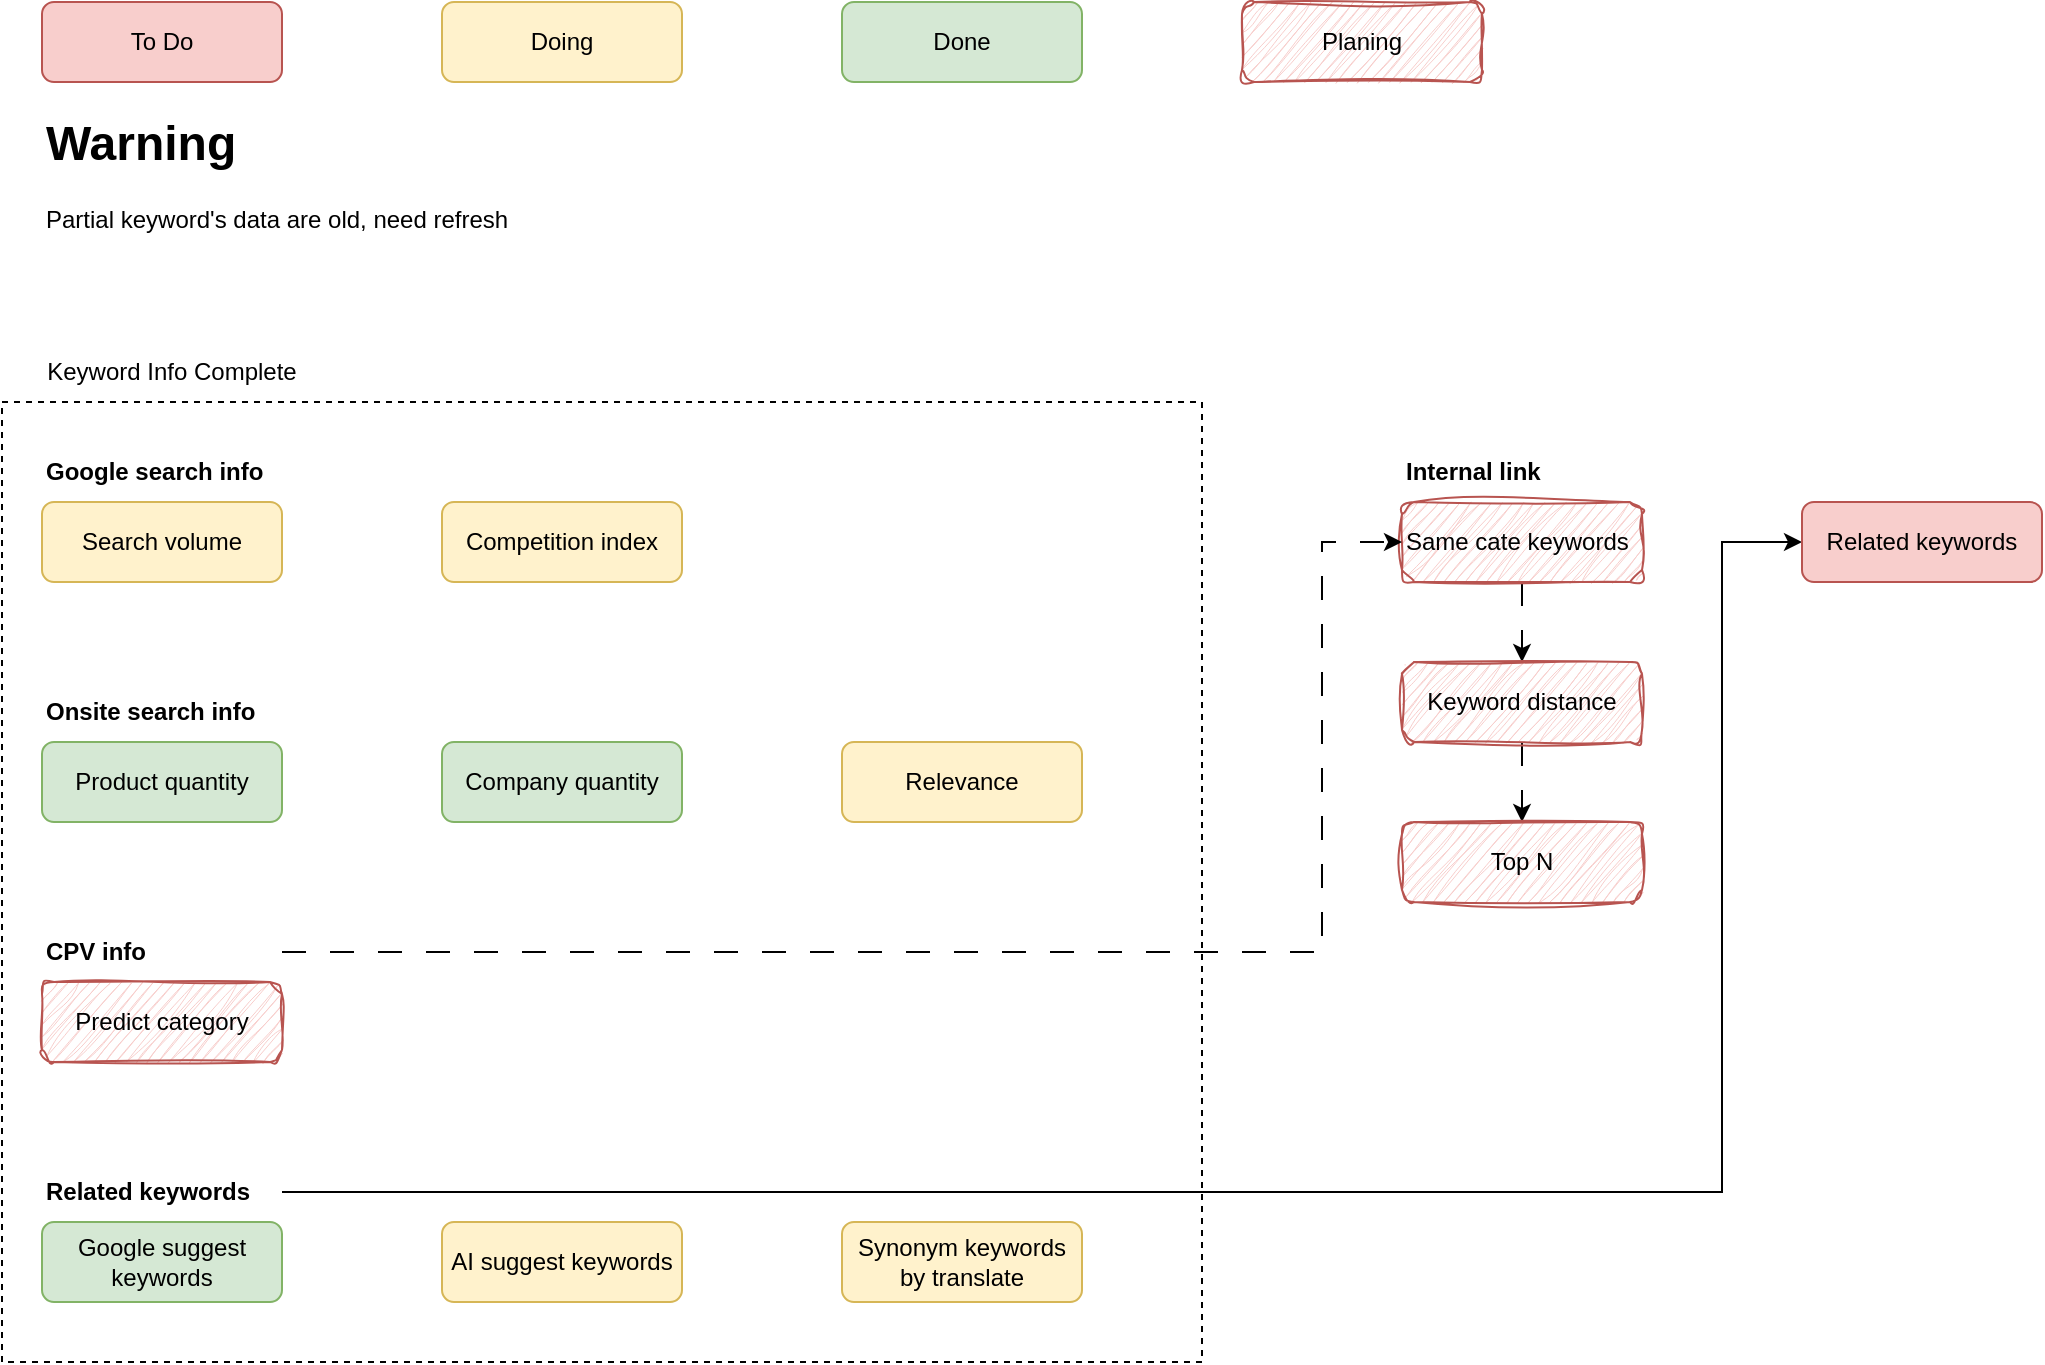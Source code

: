 <mxfile version="24.8.4">
  <diagram name="第 1 页" id="Ahy9z273mDnoItKWHtvz">
    <mxGraphModel dx="1417" dy="1823" grid="1" gridSize="10" guides="1" tooltips="1" connect="1" arrows="1" fold="1" page="1" pageScale="1" pageWidth="827" pageHeight="1169" math="0" shadow="0">
      <root>
        <mxCell id="0" />
        <mxCell id="1" parent="0" />
        <mxCell id="QLPklkZy8RkslpNxWZRx-1" value="" style="rounded=0;whiteSpace=wrap;html=1;fillColor=none;dashed=1;" vertex="1" parent="1">
          <mxGeometry x="60" y="80" width="600" height="480" as="geometry" />
        </mxCell>
        <mxCell id="ZgwYBRZ7Yv_oCQDFEMFJ-1" value="Search volume" style="rounded=1;whiteSpace=wrap;html=1;fillColor=#fff2cc;strokeColor=#d6b656;" parent="1" vertex="1">
          <mxGeometry x="80" y="130" width="120" height="40" as="geometry" />
        </mxCell>
        <mxCell id="ZgwYBRZ7Yv_oCQDFEMFJ-2" value="Google search info" style="text;html=1;align=left;verticalAlign=middle;whiteSpace=wrap;rounded=0;fontStyle=1" parent="1" vertex="1">
          <mxGeometry x="80" y="100" width="120" height="30" as="geometry" />
        </mxCell>
        <mxCell id="OpWzETZfZjG-gpqcdHy6-1" value="Google suggest keywords" style="rounded=1;whiteSpace=wrap;html=1;fillColor=#d5e8d4;strokeColor=#82b366;" parent="1" vertex="1">
          <mxGeometry x="80" y="490" width="120" height="40" as="geometry" />
        </mxCell>
        <mxCell id="OpWzETZfZjG-gpqcdHy6-23" style="edgeStyle=orthogonalEdgeStyle;rounded=0;orthogonalLoop=1;jettySize=auto;html=1;exitX=1;exitY=0.5;exitDx=0;exitDy=0;entryX=0;entryY=0.5;entryDx=0;entryDy=0;" parent="1" source="OpWzETZfZjG-gpqcdHy6-2" target="OpWzETZfZjG-gpqcdHy6-18" edge="1">
          <mxGeometry relative="1" as="geometry">
            <Array as="points">
              <mxPoint x="920" y="475" />
              <mxPoint x="920" y="150" />
            </Array>
          </mxGeometry>
        </mxCell>
        <mxCell id="OpWzETZfZjG-gpqcdHy6-2" value="Related keywords" style="text;html=1;align=left;verticalAlign=middle;whiteSpace=wrap;rounded=0;fontStyle=1" parent="1" vertex="1">
          <mxGeometry x="80" y="460" width="120" height="30" as="geometry" />
        </mxCell>
        <mxCell id="OpWzETZfZjG-gpqcdHy6-4" value="AI suggest keywords" style="rounded=1;whiteSpace=wrap;html=1;fillColor=#fff2cc;strokeColor=#d6b656;" parent="1" vertex="1">
          <mxGeometry x="280" y="490" width="120" height="40" as="geometry" />
        </mxCell>
        <mxCell id="OpWzETZfZjG-gpqcdHy6-30" style="edgeStyle=orthogonalEdgeStyle;rounded=0;orthogonalLoop=1;jettySize=auto;html=1;exitX=0.5;exitY=1;exitDx=0;exitDy=0;entryX=0.5;entryY=0;entryDx=0;entryDy=0;dashed=1;dashPattern=12 12;" parent="1" source="OpWzETZfZjG-gpqcdHy6-7" target="OpWzETZfZjG-gpqcdHy6-8" edge="1">
          <mxGeometry relative="1" as="geometry" />
        </mxCell>
        <mxCell id="OpWzETZfZjG-gpqcdHy6-7" value="Same cate keywords" style="rounded=1;whiteSpace=wrap;html=1;align=left;fillColor=#f8cecc;strokeColor=#b85450;sketch=1;curveFitting=1;jiggle=2;" parent="1" vertex="1">
          <mxGeometry x="760" y="130" width="120" height="40" as="geometry" />
        </mxCell>
        <mxCell id="OpWzETZfZjG-gpqcdHy6-31" style="edgeStyle=orthogonalEdgeStyle;rounded=0;orthogonalLoop=1;jettySize=auto;html=1;exitX=0.5;exitY=1;exitDx=0;exitDy=0;entryX=0.5;entryY=0;entryDx=0;entryDy=0;dashed=1;dashPattern=12 12;" parent="1" source="OpWzETZfZjG-gpqcdHy6-8" target="OpWzETZfZjG-gpqcdHy6-19" edge="1">
          <mxGeometry relative="1" as="geometry" />
        </mxCell>
        <mxCell id="OpWzETZfZjG-gpqcdHy6-8" value="Keyword distance" style="rounded=1;whiteSpace=wrap;html=1;sketch=1;curveFitting=1;jiggle=2;fillColor=#f8cecc;strokeColor=#b85450;" parent="1" vertex="1">
          <mxGeometry x="760" y="210" width="120" height="40" as="geometry" />
        </mxCell>
        <mxCell id="OpWzETZfZjG-gpqcdHy6-9" value="Competition index" style="rounded=1;whiteSpace=wrap;html=1;fillColor=#fff2cc;strokeColor=#d6b656;" parent="1" vertex="1">
          <mxGeometry x="280" y="130" width="120" height="40" as="geometry" />
        </mxCell>
        <mxCell id="OpWzETZfZjG-gpqcdHy6-11" value="Onsite search info" style="text;html=1;align=left;verticalAlign=middle;whiteSpace=wrap;rounded=0;fontStyle=1" parent="1" vertex="1">
          <mxGeometry x="80" y="220" width="110" height="30" as="geometry" />
        </mxCell>
        <mxCell id="OpWzETZfZjG-gpqcdHy6-12" value="Product quantity" style="rounded=1;whiteSpace=wrap;html=1;fillColor=#d5e8d4;strokeColor=#82b366;" parent="1" vertex="1">
          <mxGeometry x="80" y="250" width="120" height="40" as="geometry" />
        </mxCell>
        <mxCell id="OpWzETZfZjG-gpqcdHy6-13" value="Company quantity" style="rounded=1;whiteSpace=wrap;html=1;fillColor=#d5e8d4;strokeColor=#82b366;" parent="1" vertex="1">
          <mxGeometry x="280" y="250" width="120" height="40" as="geometry" />
        </mxCell>
        <mxCell id="OpWzETZfZjG-gpqcdHy6-14" value="Relevance" style="rounded=1;whiteSpace=wrap;html=1;fillColor=#fff2cc;strokeColor=#d6b656;" parent="1" vertex="1">
          <mxGeometry x="480" y="250" width="120" height="40" as="geometry" />
        </mxCell>
        <mxCell id="OpWzETZfZjG-gpqcdHy6-24" style="edgeStyle=orthogonalEdgeStyle;rounded=0;orthogonalLoop=1;jettySize=auto;html=1;entryX=0;entryY=0.5;entryDx=0;entryDy=0;align=left;dashed=1;dashPattern=12 12;" parent="1" source="OpWzETZfZjG-gpqcdHy6-15" target="OpWzETZfZjG-gpqcdHy6-7" edge="1">
          <mxGeometry relative="1" as="geometry">
            <Array as="points">
              <mxPoint x="720" y="355" />
              <mxPoint x="720" y="150" />
            </Array>
          </mxGeometry>
        </mxCell>
        <mxCell id="OpWzETZfZjG-gpqcdHy6-15" value="CPV info" style="text;html=1;align=left;verticalAlign=middle;whiteSpace=wrap;rounded=0;fillColor=none;fillStyle=auto;gradientColor=none;fontStyle=1" parent="1" vertex="1">
          <mxGeometry x="80" y="340" width="120" height="30" as="geometry" />
        </mxCell>
        <mxCell id="OpWzETZfZjG-gpqcdHy6-16" value="Predict category" style="rounded=1;whiteSpace=wrap;html=1;fillColor=#f8cecc;strokeColor=#b85450;sketch=1;curveFitting=1;jiggle=2;" parent="1" vertex="1">
          <mxGeometry x="80" y="370" width="120" height="40" as="geometry" />
        </mxCell>
        <mxCell id="OpWzETZfZjG-gpqcdHy6-17" value="Internal link" style="text;html=1;align=left;verticalAlign=middle;whiteSpace=wrap;rounded=0;fontStyle=1" parent="1" vertex="1">
          <mxGeometry x="760" y="100" width="110" height="30" as="geometry" />
        </mxCell>
        <mxCell id="OpWzETZfZjG-gpqcdHy6-18" value="Related keywords" style="rounded=1;whiteSpace=wrap;html=1;fillColor=#f8cecc;strokeColor=#b85450;" parent="1" vertex="1">
          <mxGeometry x="960" y="130" width="120" height="40" as="geometry" />
        </mxCell>
        <mxCell id="OpWzETZfZjG-gpqcdHy6-19" value="Top N" style="rounded=1;whiteSpace=wrap;html=1;sketch=1;curveFitting=1;jiggle=2;fillColor=#f8cecc;strokeColor=#b85450;" parent="1" vertex="1">
          <mxGeometry x="760" y="290" width="120" height="40" as="geometry" />
        </mxCell>
        <mxCell id="OpWzETZfZjG-gpqcdHy6-25" value="Doing" style="rounded=1;whiteSpace=wrap;html=1;fillColor=#fff2cc;strokeColor=#d6b656;" parent="1" vertex="1">
          <mxGeometry x="280" y="-120" width="120" height="40" as="geometry" />
        </mxCell>
        <mxCell id="OpWzETZfZjG-gpqcdHy6-26" value="To Do" style="rounded=1;whiteSpace=wrap;html=1;fillColor=#f8cecc;strokeColor=#b85450;" parent="1" vertex="1">
          <mxGeometry x="80" y="-120" width="120" height="40" as="geometry" />
        </mxCell>
        <mxCell id="OpWzETZfZjG-gpqcdHy6-27" value="Done" style="rounded=1;whiteSpace=wrap;html=1;fillColor=#d5e8d4;strokeColor=#82b366;" parent="1" vertex="1">
          <mxGeometry x="480" y="-120" width="120" height="40" as="geometry" />
        </mxCell>
        <mxCell id="OpWzETZfZjG-gpqcdHy6-28" value="Planing" style="rounded=1;whiteSpace=wrap;html=1;align=center;fillColor=#f8cecc;strokeColor=#b85450;sketch=1;curveFitting=1;jiggle=2;" parent="1" vertex="1">
          <mxGeometry x="680" y="-120" width="120" height="40" as="geometry" />
        </mxCell>
        <mxCell id="OpWzETZfZjG-gpqcdHy6-29" value="&lt;h1 style=&quot;margin-top: 0px;&quot;&gt;Warning&lt;/h1&gt;&lt;div&gt;Partial keyword&#39;s data are old, need refresh&lt;/div&gt;" style="text;html=1;whiteSpace=wrap;overflow=hidden;rounded=0;" parent="1" vertex="1">
          <mxGeometry x="80" y="-70" width="370" height="70" as="geometry" />
        </mxCell>
        <mxCell id="O7_T1QlpKEXNUx2ZE2-n-1" value="Synonym keywords by translate" style="rounded=1;whiteSpace=wrap;html=1;fillColor=#fff2cc;strokeColor=#d6b656;" parent="1" vertex="1">
          <mxGeometry x="480" y="490" width="120" height="40" as="geometry" />
        </mxCell>
        <mxCell id="QLPklkZy8RkslpNxWZRx-2" value="Keyword Info Complete" style="text;html=1;align=center;verticalAlign=middle;whiteSpace=wrap;rounded=0;" vertex="1" parent="1">
          <mxGeometry x="80" y="50" width="130" height="30" as="geometry" />
        </mxCell>
      </root>
    </mxGraphModel>
  </diagram>
</mxfile>
